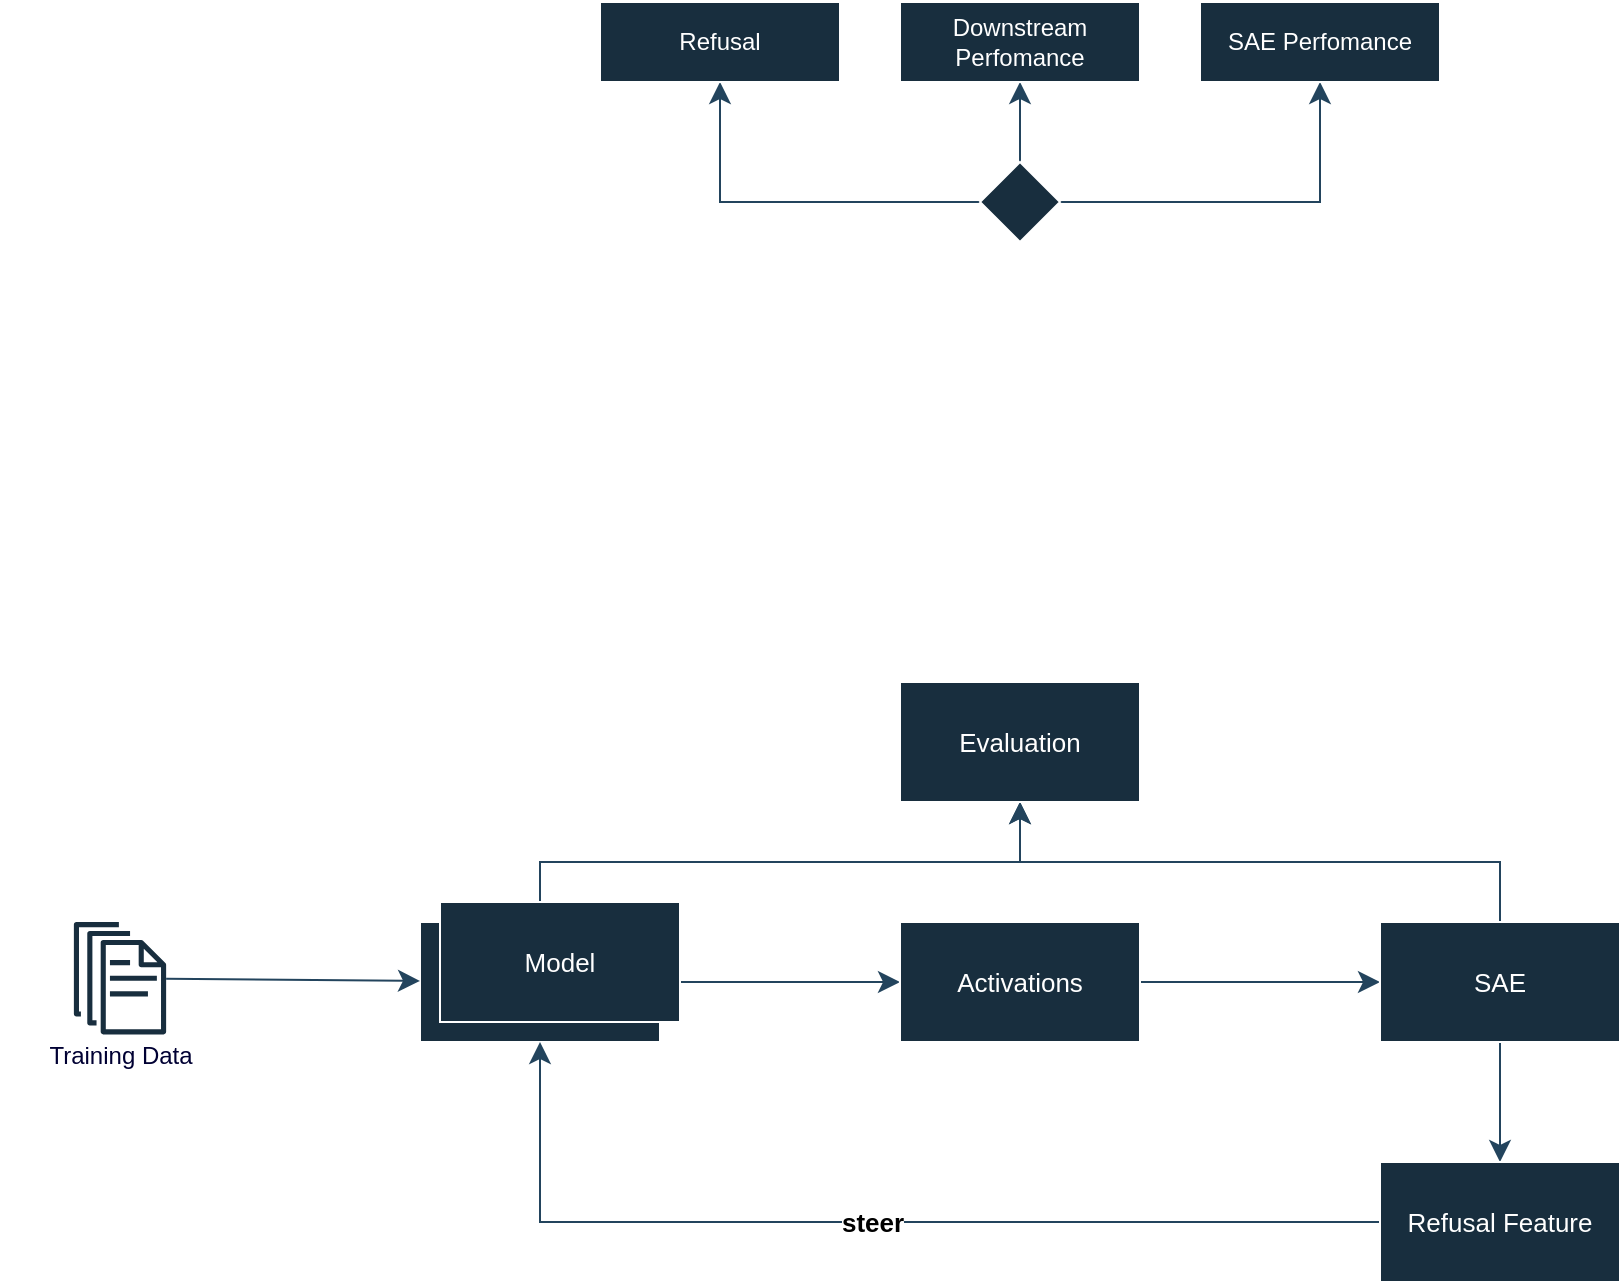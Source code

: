 <mxfile version="25.0.2">
  <diagram name="Page-1" id="tJs56rewr4EwDngfg4JY">
    <mxGraphModel dx="1558" dy="1242" grid="1" gridSize="10" guides="1" tooltips="1" connect="1" arrows="1" fold="1" page="0" pageScale="1" pageWidth="827" pageHeight="1169" math="0" shadow="0">
      <root>
        <mxCell id="0" />
        <mxCell id="1" parent="0" />
        <mxCell id="E23nvp9HVf6QD7ls7TfW-6" value="" style="edgeStyle=none;curved=1;rounded=0;orthogonalLoop=1;jettySize=auto;html=1;fontSize=12;startSize=8;endSize=8;labelBackgroundColor=none;strokeColor=#23445D;fontColor=default;" edge="1" parent="1" source="E23nvp9HVf6QD7ls7TfW-2" target="E23nvp9HVf6QD7ls7TfW-5">
          <mxGeometry relative="1" as="geometry" />
        </mxCell>
        <mxCell id="E23nvp9HVf6QD7ls7TfW-64" style="edgeStyle=orthogonalEdgeStyle;rounded=0;orthogonalLoop=1;jettySize=auto;html=1;entryX=0.5;entryY=1;entryDx=0;entryDy=0;strokeColor=#23445D;fontSize=12;startSize=8;endSize=8;exitX=0.5;exitY=0;exitDx=0;exitDy=0;" edge="1" parent="1" source="E23nvp9HVf6QD7ls7TfW-2" target="E23nvp9HVf6QD7ls7TfW-42">
          <mxGeometry relative="1" as="geometry" />
        </mxCell>
        <mxCell id="E23nvp9HVf6QD7ls7TfW-2" value="&lt;font style=&quot;font-size: 13px;&quot;&gt;Model&lt;/font&gt;" style="whiteSpace=wrap;html=1;rounded=0;labelBackgroundColor=none;fillColor=#182E3E;strokeColor=#FFFFFF;fontColor=#FFFFFF;" vertex="1" parent="1">
          <mxGeometry x="-10" y="120" width="120" height="60" as="geometry" />
        </mxCell>
        <mxCell id="E23nvp9HVf6QD7ls7TfW-8" value="" style="edgeStyle=none;curved=1;rounded=0;orthogonalLoop=1;jettySize=auto;html=1;fontSize=12;startSize=8;endSize=8;labelBackgroundColor=none;strokeColor=#23445D;fontColor=default;" edge="1" parent="1" source="E23nvp9HVf6QD7ls7TfW-5" target="E23nvp9HVf6QD7ls7TfW-7">
          <mxGeometry relative="1" as="geometry" />
        </mxCell>
        <mxCell id="E23nvp9HVf6QD7ls7TfW-5" value="&lt;font style=&quot;font-size: 13px;&quot;&gt;Activations&lt;/font&gt;" style="whiteSpace=wrap;html=1;rounded=0;labelBackgroundColor=none;fillColor=#182E3E;strokeColor=#FFFFFF;fontColor=#FFFFFF;" vertex="1" parent="1">
          <mxGeometry x="230" y="120" width="120" height="60" as="geometry" />
        </mxCell>
        <mxCell id="E23nvp9HVf6QD7ls7TfW-37" style="edgeStyle=none;curved=1;rounded=0;orthogonalLoop=1;jettySize=auto;html=1;fontSize=12;startSize=8;endSize=8;entryX=0.5;entryY=0;entryDx=0;entryDy=0;labelBackgroundColor=none;strokeColor=#23445D;fontColor=default;" edge="1" parent="1" source="E23nvp9HVf6QD7ls7TfW-7" target="E23nvp9HVf6QD7ls7TfW-38">
          <mxGeometry relative="1" as="geometry">
            <mxPoint x="530" y="300" as="targetPoint" />
          </mxGeometry>
        </mxCell>
        <mxCell id="E23nvp9HVf6QD7ls7TfW-58" style="edgeStyle=orthogonalEdgeStyle;rounded=0;orthogonalLoop=1;jettySize=auto;html=1;entryX=0.5;entryY=1;entryDx=0;entryDy=0;strokeColor=#23445D;fontSize=12;startSize=8;endSize=8;endArrow=classic;endFill=1;exitX=0.5;exitY=0;exitDx=0;exitDy=0;" edge="1" parent="1" source="E23nvp9HVf6QD7ls7TfW-7" target="E23nvp9HVf6QD7ls7TfW-42">
          <mxGeometry relative="1" as="geometry" />
        </mxCell>
        <mxCell id="E23nvp9HVf6QD7ls7TfW-7" value="&lt;font style=&quot;font-size: 13px;&quot;&gt;SAE&lt;/font&gt;" style="whiteSpace=wrap;html=1;rounded=0;labelBackgroundColor=none;fillColor=#182E3E;strokeColor=#FFFFFF;fontColor=#FFFFFF;" vertex="1" parent="1">
          <mxGeometry x="470" y="120" width="120" height="60" as="geometry" />
        </mxCell>
        <mxCell id="E23nvp9HVf6QD7ls7TfW-35" value="" style="group;labelBackgroundColor=none;fontColor=#FFFFFF;" vertex="1" connectable="0" parent="1">
          <mxGeometry x="-220" y="110" width="120" height="90.218" as="geometry" />
        </mxCell>
        <mxCell id="E23nvp9HVf6QD7ls7TfW-28" value="" style="outlineConnect=0;fillColor=#182E3E;strokeColor=#FFFFFF;dashed=0;verticalLabelPosition=bottom;verticalAlign=top;align=center;html=1;fontSize=12;fontStyle=0;aspect=fixed;pointerEvents=1;shape=mxgraph.aws4.documents;strokeWidth=1;fontColor=#FFFFFF;container=0;labelBackgroundColor=none;" vertex="1" parent="E23nvp9HVf6QD7ls7TfW-35">
          <mxGeometry x="36.94" y="10" width="46.126" height="56.216" as="geometry" />
        </mxCell>
        <mxCell id="E23nvp9HVf6QD7ls7TfW-29" value="&lt;font color=&quot;#000033&quot; style=&quot;font-size: 12px;&quot;&gt;Training Data&lt;/font&gt;" style="text;html=1;align=center;verticalAlign=middle;resizable=0;points=[];autosize=1;strokeColor=none;fillColor=none;fontSize=16;container=0;labelBackgroundColor=none;fontColor=#FFFFFF;" vertex="1" parent="E23nvp9HVf6QD7ls7TfW-35">
          <mxGeometry x="10" y="60.218" width="100" height="30" as="geometry" />
        </mxCell>
        <mxCell id="E23nvp9HVf6QD7ls7TfW-36" style="edgeStyle=none;curved=1;rounded=0;orthogonalLoop=1;jettySize=auto;html=1;fontSize=12;startSize=8;endSize=8;labelBackgroundColor=none;strokeColor=#23445D;fontColor=default;" edge="1" parent="1" source="E23nvp9HVf6QD7ls7TfW-28" target="E23nvp9HVf6QD7ls7TfW-2">
          <mxGeometry relative="1" as="geometry" />
        </mxCell>
        <mxCell id="E23nvp9HVf6QD7ls7TfW-39" value="&lt;b&gt;&lt;font style=&quot;font-size: 13px; background-color: rgb(255, 255, 255);&quot;&gt;steer&lt;/font&gt;&lt;/b&gt;" style="edgeStyle=orthogonalEdgeStyle;rounded=0;orthogonalLoop=1;jettySize=auto;html=1;entryX=0.5;entryY=1;entryDx=0;entryDy=0;fontSize=12;startSize=8;endSize=8;labelBackgroundColor=none;strokeColor=#23445D;fontColor=default;" edge="1" parent="1" source="E23nvp9HVf6QD7ls7TfW-38" target="E23nvp9HVf6QD7ls7TfW-2">
          <mxGeometry x="-0.001" relative="1" as="geometry">
            <mxPoint as="offset" />
          </mxGeometry>
        </mxCell>
        <mxCell id="E23nvp9HVf6QD7ls7TfW-38" value="&lt;font style=&quot;font-size: 13px;&quot;&gt;Refusal Feature&lt;/font&gt;" style="whiteSpace=wrap;html=1;rounded=0;labelBackgroundColor=none;fillColor=#182E3E;strokeColor=#FFFFFF;fontColor=#FFFFFF;" vertex="1" parent="1">
          <mxGeometry x="470" y="240" width="120" height="60" as="geometry" />
        </mxCell>
        <mxCell id="E23nvp9HVf6QD7ls7TfW-42" value="&lt;font style=&quot;font-size: 13px;&quot;&gt;Evaluation&lt;/font&gt;" style="whiteSpace=wrap;html=1;rounded=0;labelBackgroundColor=none;fillColor=#182E3E;strokeColor=#FFFFFF;fontColor=#FFFFFF;" vertex="1" parent="1">
          <mxGeometry x="230" width="120" height="60" as="geometry" />
        </mxCell>
        <mxCell id="E23nvp9HVf6QD7ls7TfW-66" style="edgeStyle=none;curved=1;rounded=0;orthogonalLoop=1;jettySize=auto;html=1;entryX=0.5;entryY=1;entryDx=0;entryDy=0;strokeColor=#23445D;fontSize=12;startSize=8;endSize=8;" edge="1" parent="1" source="E23nvp9HVf6QD7ls7TfW-72" target="E23nvp9HVf6QD7ls7TfW-69">
          <mxGeometry relative="1" as="geometry" />
        </mxCell>
        <mxCell id="E23nvp9HVf6QD7ls7TfW-67" style="edgeStyle=orthogonalEdgeStyle;rounded=0;orthogonalLoop=1;jettySize=auto;html=1;entryX=0.5;entryY=1;entryDx=0;entryDy=0;strokeColor=#23445D;fontSize=12;startSize=8;endSize=8;" edge="1" parent="1" source="E23nvp9HVf6QD7ls7TfW-72" target="E23nvp9HVf6QD7ls7TfW-71">
          <mxGeometry relative="1" as="geometry" />
        </mxCell>
        <mxCell id="E23nvp9HVf6QD7ls7TfW-68" style="edgeStyle=orthogonalEdgeStyle;rounded=0;orthogonalLoop=1;jettySize=auto;html=1;entryX=0.5;entryY=1;entryDx=0;entryDy=0;strokeColor=#23445D;fontSize=12;startSize=8;endSize=8;" edge="1" parent="1" source="E23nvp9HVf6QD7ls7TfW-72" target="E23nvp9HVf6QD7ls7TfW-70">
          <mxGeometry relative="1" as="geometry" />
        </mxCell>
        <mxCell id="E23nvp9HVf6QD7ls7TfW-69" value="Downstream Perfomance" style="whiteSpace=wrap;html=1;rounded=0;labelBackgroundColor=none;fillColor=#182E3E;strokeColor=#FFFFFF;fontColor=#FFFFFF;" vertex="1" parent="1">
          <mxGeometry x="230" y="-340" width="120" height="40" as="geometry" />
        </mxCell>
        <mxCell id="E23nvp9HVf6QD7ls7TfW-70" value="Refusal" style="whiteSpace=wrap;html=1;rounded=0;labelBackgroundColor=none;fillColor=#182E3E;strokeColor=#FFFFFF;fontColor=#FFFFFF;" vertex="1" parent="1">
          <mxGeometry x="80" y="-340" width="120" height="40" as="geometry" />
        </mxCell>
        <mxCell id="E23nvp9HVf6QD7ls7TfW-71" value="SAE Perfomance" style="whiteSpace=wrap;html=1;rounded=0;labelBackgroundColor=none;fillColor=#182E3E;strokeColor=#FFFFFF;fontColor=#FFFFFF;" vertex="1" parent="1">
          <mxGeometry x="380" y="-340" width="120" height="40" as="geometry" />
        </mxCell>
        <mxCell id="E23nvp9HVf6QD7ls7TfW-72" value="" style="rhombus;whiteSpace=wrap;html=1;strokeColor=#FFFFFF;fontColor=#FFFFFF;fillColor=#182E3E;" vertex="1" parent="1">
          <mxGeometry x="270" y="-260" width="40" height="40" as="geometry" />
        </mxCell>
        <mxCell id="E23nvp9HVf6QD7ls7TfW-73" value="&lt;font style=&quot;font-size: 13px;&quot;&gt;Model&lt;/font&gt;" style="whiteSpace=wrap;html=1;rounded=0;labelBackgroundColor=none;fillColor=#182E3E;strokeColor=#FFFFFF;fontColor=#FFFFFF;" vertex="1" parent="1">
          <mxGeometry y="110" width="120" height="60" as="geometry" />
        </mxCell>
      </root>
    </mxGraphModel>
  </diagram>
</mxfile>
